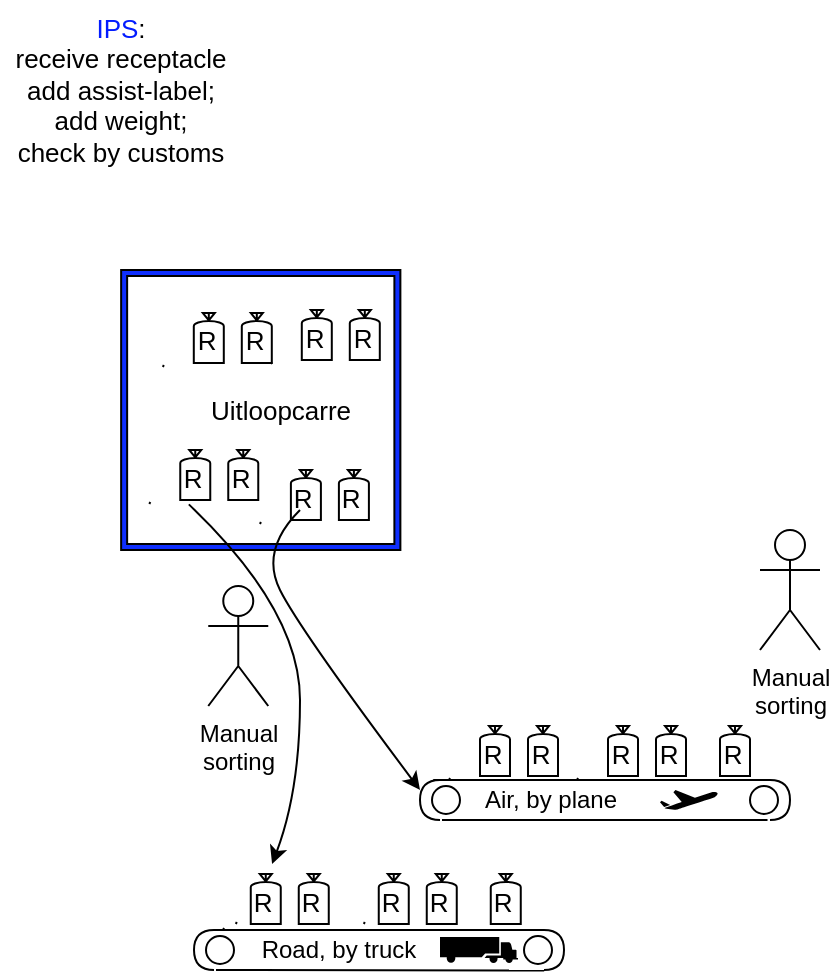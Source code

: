 <mxfile version="16.6.5" type="github">
  <diagram id="N1p5Ko9E5xIgINEbjYPs" name="Page-1">
    <mxGraphModel dx="2367" dy="3098" grid="1" gridSize="10" guides="1" tooltips="1" connect="1" arrows="1" fold="1" page="1" pageScale="1" pageWidth="827" pageHeight="1169" math="0" shadow="0">
      <root>
        <mxCell id="0" />
        <mxCell id="1" parent="0" />
        <mxCell id="KkvujRTfWo5065GrqcyY-1" value="&lt;div&gt;Manual&lt;/div&gt;&lt;div&gt;sorting&lt;/div&gt;" style="shape=umlActor;verticalLabelPosition=bottom;verticalAlign=top;html=1;" vertex="1" parent="1">
          <mxGeometry x="134.13" y="478" width="30" height="60" as="geometry" />
        </mxCell>
        <mxCell id="KkvujRTfWo5065GrqcyY-20" value="" style="group" vertex="1" connectable="0" parent="1">
          <mxGeometry x="240" y="574" width="185" height="21" as="geometry" />
        </mxCell>
        <mxCell id="KkvujRTfWo5065GrqcyY-2" value="" style="shape=providedRequiredInterface;html=1;verticalLabelPosition=bottom;sketch=0;" vertex="1" parent="KkvujRTfWo5065GrqcyY-20">
          <mxGeometry x="165" y="1" width="20" height="20" as="geometry" />
        </mxCell>
        <mxCell id="KkvujRTfWo5065GrqcyY-4" value="" style="endArrow=none;html=1;rounded=0;startArrow=none;exitX=0.669;exitY=1;exitDx=0;exitDy=0;exitPerimeter=0;" edge="1" parent="KkvujRTfWo5065GrqcyY-20" source="KkvujRTfWo5065GrqcyY-3">
          <mxGeometry relative="1" as="geometry">
            <mxPoint x="15" as="sourcePoint" />
            <mxPoint x="175" y="1" as="targetPoint" />
          </mxGeometry>
        </mxCell>
        <mxCell id="KkvujRTfWo5065GrqcyY-3" value="" style="shape=providedRequiredInterface;html=1;verticalLabelPosition=bottom;sketch=0;rotation=-180;" vertex="1" parent="KkvujRTfWo5065GrqcyY-20">
          <mxGeometry y="1" width="20" height="20" as="geometry" />
        </mxCell>
        <mxCell id="KkvujRTfWo5065GrqcyY-5" value="" style="endArrow=none;html=1;rounded=0;" edge="1" parent="KkvujRTfWo5065GrqcyY-20" target="KkvujRTfWo5065GrqcyY-3">
          <mxGeometry relative="1" as="geometry">
            <mxPoint x="15" as="sourcePoint" />
            <mxPoint x="175" as="targetPoint" />
          </mxGeometry>
        </mxCell>
        <mxCell id="KkvujRTfWo5065GrqcyY-6" value="" style="endArrow=none;html=1;rounded=0;startArrow=none;exitX=0.45;exitY=0;exitDx=0;exitDy=0;exitPerimeter=0;entryX=0.438;entryY=1;entryDx=0;entryDy=0;entryPerimeter=0;" edge="1" parent="KkvujRTfWo5065GrqcyY-20" source="KkvujRTfWo5065GrqcyY-3" target="KkvujRTfWo5065GrqcyY-2">
          <mxGeometry relative="1" as="geometry">
            <mxPoint x="25" y="76" as="sourcePoint" />
            <mxPoint x="165" y="21" as="targetPoint" />
          </mxGeometry>
        </mxCell>
        <mxCell id="KkvujRTfWo5065GrqcyY-21" value="Air, by plane" style="text;html=1;align=center;verticalAlign=middle;resizable=0;points=[];autosize=1;strokeColor=none;fillColor=none;" vertex="1" parent="KkvujRTfWo5065GrqcyY-20">
          <mxGeometry x="25" y="1" width="80" height="20" as="geometry" />
        </mxCell>
        <mxCell id="KkvujRTfWo5065GrqcyY-25" value="" style="shape=mxgraph.signs.transportation.airplane_1;html=1;pointerEvents=1;fillColor=#000000;strokeColor=none;verticalLabelPosition=bottom;verticalAlign=top;align=center;" vertex="1" parent="KkvujRTfWo5065GrqcyY-20">
          <mxGeometry x="120" y="6" width="29" height="10" as="geometry" />
        </mxCell>
        <mxCell id="KkvujRTfWo5065GrqcyY-23" value="" style="group" vertex="1" connectable="0" parent="1">
          <mxGeometry x="127" y="649" width="185" height="21" as="geometry" />
        </mxCell>
        <mxCell id="KkvujRTfWo5065GrqcyY-13" value="" style="shape=providedRequiredInterface;html=1;verticalLabelPosition=bottom;sketch=0;" vertex="1" parent="KkvujRTfWo5065GrqcyY-23">
          <mxGeometry x="165" y="1" width="20" height="20" as="geometry" />
        </mxCell>
        <mxCell id="KkvujRTfWo5065GrqcyY-14" value="" style="endArrow=none;html=1;rounded=0;startArrow=none;" edge="1" parent="KkvujRTfWo5065GrqcyY-23">
          <mxGeometry relative="1" as="geometry">
            <mxPoint x="10" y="1" as="sourcePoint" />
            <mxPoint x="175" y="1" as="targetPoint" />
          </mxGeometry>
        </mxCell>
        <mxCell id="KkvujRTfWo5065GrqcyY-15" value="" style="shape=providedRequiredInterface;html=1;verticalLabelPosition=bottom;sketch=0;rotation=-180;" vertex="1" parent="KkvujRTfWo5065GrqcyY-23">
          <mxGeometry y="1" width="20" height="20" as="geometry" />
        </mxCell>
        <mxCell id="KkvujRTfWo5065GrqcyY-16" value="" style="endArrow=none;html=1;rounded=0;" edge="1" parent="KkvujRTfWo5065GrqcyY-23" target="KkvujRTfWo5065GrqcyY-15">
          <mxGeometry relative="1" as="geometry">
            <mxPoint x="15" as="sourcePoint" />
            <mxPoint x="175" as="targetPoint" />
          </mxGeometry>
        </mxCell>
        <mxCell id="KkvujRTfWo5065GrqcyY-17" value="" style="endArrow=none;html=1;rounded=0;startArrow=none;exitX=0.45;exitY=0;exitDx=0;exitDy=0;exitPerimeter=0;entryX=0.505;entryY=1.012;entryDx=0;entryDy=0;entryPerimeter=0;" edge="1" parent="KkvujRTfWo5065GrqcyY-23" source="KkvujRTfWo5065GrqcyY-15" target="KkvujRTfWo5065GrqcyY-13">
          <mxGeometry relative="1" as="geometry">
            <mxPoint x="25" y="76" as="sourcePoint" />
            <mxPoint x="189" y="76" as="targetPoint" />
          </mxGeometry>
        </mxCell>
        <mxCell id="KkvujRTfWo5065GrqcyY-27" value="" style="shape=mxgraph.signs.transportation.truck_4;html=1;pointerEvents=1;fillColor=#000000;strokeColor=none;verticalLabelPosition=bottom;verticalAlign=top;align=center;flipH=1;" vertex="1" parent="KkvujRTfWo5065GrqcyY-23">
          <mxGeometry x="123" y="4.5" width="39" height="13" as="geometry" />
        </mxCell>
        <mxCell id="KkvujRTfWo5065GrqcyY-24" value="Road, by truck" style="text;html=1;align=center;verticalAlign=middle;resizable=0;points=[];autosize=1;strokeColor=none;fillColor=none;" vertex="1" parent="1">
          <mxGeometry x="154" y="650" width="90" height="20" as="geometry" />
        </mxCell>
        <mxCell id="KkvujRTfWo5065GrqcyY-31" value="" style="group" vertex="1" connectable="0" parent="1">
          <mxGeometry x="260" y="538" width="30" height="35" as="geometry" />
        </mxCell>
        <mxCell id="KkvujRTfWo5065GrqcyY-29" value="" style="shape=mxgraph.pid.vessels.bag;html=1;pointerEvents=1;align=center;verticalLabelPosition=bottom;verticalAlign=top;dashed=0;" vertex="1" parent="KkvujRTfWo5065GrqcyY-31">
          <mxGeometry x="10" y="10" width="15" height="25" as="geometry" />
        </mxCell>
        <mxCell id="KkvujRTfWo5065GrqcyY-30" value="R" style="text;html=1;align=center;verticalAlign=middle;resizable=0;points=[];autosize=1;strokeColor=none;fillColor=none;fontSize=13;spacingTop=7;spacingLeft=2;" vertex="1" parent="KkvujRTfWo5065GrqcyY-31">
          <mxGeometry y="5" width="30" height="30" as="geometry" />
        </mxCell>
        <mxCell id="KkvujRTfWo5065GrqcyY-32" value="" style="group" vertex="1" connectable="0" parent="1">
          <mxGeometry x="284" y="538" width="30" height="35" as="geometry" />
        </mxCell>
        <mxCell id="KkvujRTfWo5065GrqcyY-33" value="" style="shape=mxgraph.pid.vessels.bag;html=1;pointerEvents=1;align=center;verticalLabelPosition=bottom;verticalAlign=top;dashed=0;" vertex="1" parent="KkvujRTfWo5065GrqcyY-32">
          <mxGeometry x="10" y="10" width="15" height="25" as="geometry" />
        </mxCell>
        <mxCell id="KkvujRTfWo5065GrqcyY-34" value="R" style="text;html=1;align=center;verticalAlign=middle;resizable=0;points=[];autosize=1;strokeColor=none;fillColor=none;fontSize=13;spacingTop=7;spacingLeft=2;" vertex="1" parent="KkvujRTfWo5065GrqcyY-32">
          <mxGeometry y="5" width="30" height="30" as="geometry" />
        </mxCell>
        <mxCell id="KkvujRTfWo5065GrqcyY-35" value="" style="endArrow=none;html=1;rounded=0;" edge="1" parent="1">
          <mxGeometry relative="1" as="geometry">
            <mxPoint x="319" y="574" as="sourcePoint" />
            <mxPoint x="318.545" y="575" as="targetPoint" />
          </mxGeometry>
        </mxCell>
        <mxCell id="KkvujRTfWo5065GrqcyY-36" value="" style="group" vertex="1" connectable="0" parent="1">
          <mxGeometry x="324" y="538" width="30" height="35" as="geometry" />
        </mxCell>
        <mxCell id="KkvujRTfWo5065GrqcyY-37" value="" style="shape=mxgraph.pid.vessels.bag;html=1;pointerEvents=1;align=center;verticalLabelPosition=bottom;verticalAlign=top;dashed=0;" vertex="1" parent="KkvujRTfWo5065GrqcyY-36">
          <mxGeometry x="10" y="10" width="15" height="25" as="geometry" />
        </mxCell>
        <mxCell id="KkvujRTfWo5065GrqcyY-38" value="R" style="text;html=1;align=center;verticalAlign=middle;resizable=0;points=[];autosize=1;strokeColor=none;fillColor=none;fontSize=13;spacingTop=7;spacingLeft=2;" vertex="1" parent="KkvujRTfWo5065GrqcyY-36">
          <mxGeometry y="5" width="30" height="30" as="geometry" />
        </mxCell>
        <mxCell id="KkvujRTfWo5065GrqcyY-39" value="" style="group" vertex="1" connectable="0" parent="1">
          <mxGeometry x="348" y="538" width="30" height="35" as="geometry" />
        </mxCell>
        <mxCell id="KkvujRTfWo5065GrqcyY-40" value="" style="shape=mxgraph.pid.vessels.bag;html=1;pointerEvents=1;align=center;verticalLabelPosition=bottom;verticalAlign=top;dashed=0;" vertex="1" parent="KkvujRTfWo5065GrqcyY-39">
          <mxGeometry x="10" y="10" width="15" height="25" as="geometry" />
        </mxCell>
        <mxCell id="KkvujRTfWo5065GrqcyY-41" value="R" style="text;html=1;align=center;verticalAlign=middle;resizable=0;points=[];autosize=1;strokeColor=none;fillColor=none;fontSize=13;spacingTop=7;spacingLeft=2;" vertex="1" parent="KkvujRTfWo5065GrqcyY-39">
          <mxGeometry y="5" width="30" height="30" as="geometry" />
        </mxCell>
        <mxCell id="KkvujRTfWo5065GrqcyY-42" value="" style="group" vertex="1" connectable="0" parent="1">
          <mxGeometry x="380" y="538" width="30" height="35" as="geometry" />
        </mxCell>
        <mxCell id="KkvujRTfWo5065GrqcyY-43" value="" style="shape=mxgraph.pid.vessels.bag;html=1;pointerEvents=1;align=center;verticalLabelPosition=bottom;verticalAlign=top;dashed=0;" vertex="1" parent="KkvujRTfWo5065GrqcyY-42">
          <mxGeometry x="10" y="10" width="15" height="25" as="geometry" />
        </mxCell>
        <mxCell id="KkvujRTfWo5065GrqcyY-44" value="R" style="text;html=1;align=center;verticalAlign=middle;resizable=0;points=[];autosize=1;strokeColor=none;fillColor=none;fontSize=13;spacingTop=7;spacingLeft=2;" vertex="1" parent="KkvujRTfWo5065GrqcyY-42">
          <mxGeometry y="5" width="30" height="30" as="geometry" />
        </mxCell>
        <mxCell id="KkvujRTfWo5065GrqcyY-46" value="" style="endArrow=none;html=1;rounded=0;" edge="1" parent="1">
          <mxGeometry relative="1" as="geometry">
            <mxPoint x="148.38" y="646" as="sourcePoint" />
            <mxPoint x="147.925" y="647" as="targetPoint" />
          </mxGeometry>
        </mxCell>
        <mxCell id="KkvujRTfWo5065GrqcyY-47" value="" style="group" vertex="1" connectable="0" parent="1">
          <mxGeometry x="145.38" y="612" width="30" height="35" as="geometry" />
        </mxCell>
        <mxCell id="KkvujRTfWo5065GrqcyY-48" value="" style="shape=mxgraph.pid.vessels.bag;html=1;pointerEvents=1;align=center;verticalLabelPosition=bottom;verticalAlign=top;dashed=0;" vertex="1" parent="KkvujRTfWo5065GrqcyY-47">
          <mxGeometry x="10" y="10" width="15" height="25" as="geometry" />
        </mxCell>
        <mxCell id="KkvujRTfWo5065GrqcyY-49" value="R" style="text;html=1;align=center;verticalAlign=middle;resizable=0;points=[];autosize=1;strokeColor=none;fillColor=none;fontSize=13;spacingTop=7;spacingLeft=2;" vertex="1" parent="KkvujRTfWo5065GrqcyY-47">
          <mxGeometry y="5" width="30" height="30" as="geometry" />
        </mxCell>
        <mxCell id="KkvujRTfWo5065GrqcyY-50" value="" style="group" vertex="1" connectable="0" parent="1">
          <mxGeometry x="169.38" y="612" width="30" height="35" as="geometry" />
        </mxCell>
        <mxCell id="KkvujRTfWo5065GrqcyY-51" value="" style="shape=mxgraph.pid.vessels.bag;html=1;pointerEvents=1;align=center;verticalLabelPosition=bottom;verticalAlign=top;dashed=0;" vertex="1" parent="KkvujRTfWo5065GrqcyY-50">
          <mxGeometry x="10" y="10" width="15" height="25" as="geometry" />
        </mxCell>
        <mxCell id="KkvujRTfWo5065GrqcyY-52" value="R" style="text;html=1;align=center;verticalAlign=middle;resizable=0;points=[];autosize=1;strokeColor=none;fillColor=none;fontSize=13;spacingTop=7;spacingLeft=2;" vertex="1" parent="KkvujRTfWo5065GrqcyY-50">
          <mxGeometry y="5" width="30" height="30" as="geometry" />
        </mxCell>
        <mxCell id="KkvujRTfWo5065GrqcyY-53" value="" style="endArrow=none;html=1;rounded=0;" edge="1" parent="1">
          <mxGeometry relative="1" as="geometry">
            <mxPoint x="212.38" y="646" as="sourcePoint" />
            <mxPoint x="211.925" y="647" as="targetPoint" />
          </mxGeometry>
        </mxCell>
        <mxCell id="KkvujRTfWo5065GrqcyY-54" value="" style="group" vertex="1" connectable="0" parent="1">
          <mxGeometry x="209.38" y="612" width="30" height="35" as="geometry" />
        </mxCell>
        <mxCell id="KkvujRTfWo5065GrqcyY-55" value="" style="shape=mxgraph.pid.vessels.bag;html=1;pointerEvents=1;align=center;verticalLabelPosition=bottom;verticalAlign=top;dashed=0;" vertex="1" parent="KkvujRTfWo5065GrqcyY-54">
          <mxGeometry x="10" y="10" width="15" height="25" as="geometry" />
        </mxCell>
        <mxCell id="KkvujRTfWo5065GrqcyY-56" value="R" style="text;html=1;align=center;verticalAlign=middle;resizable=0;points=[];autosize=1;strokeColor=none;fillColor=none;fontSize=13;spacingTop=7;spacingLeft=2;" vertex="1" parent="KkvujRTfWo5065GrqcyY-54">
          <mxGeometry y="5" width="30" height="30" as="geometry" />
        </mxCell>
        <mxCell id="KkvujRTfWo5065GrqcyY-57" value="" style="group" vertex="1" connectable="0" parent="1">
          <mxGeometry x="233.38" y="612" width="30" height="35" as="geometry" />
        </mxCell>
        <mxCell id="KkvujRTfWo5065GrqcyY-58" value="" style="shape=mxgraph.pid.vessels.bag;html=1;pointerEvents=1;align=center;verticalLabelPosition=bottom;verticalAlign=top;dashed=0;" vertex="1" parent="KkvujRTfWo5065GrqcyY-57">
          <mxGeometry x="10" y="10" width="15" height="25" as="geometry" />
        </mxCell>
        <mxCell id="KkvujRTfWo5065GrqcyY-59" value="R" style="text;html=1;align=center;verticalAlign=middle;resizable=0;points=[];autosize=1;strokeColor=none;fillColor=none;fontSize=13;spacingTop=7;spacingLeft=2;" vertex="1" parent="KkvujRTfWo5065GrqcyY-57">
          <mxGeometry y="5" width="30" height="30" as="geometry" />
        </mxCell>
        <mxCell id="KkvujRTfWo5065GrqcyY-60" value="" style="group" vertex="1" connectable="0" parent="1">
          <mxGeometry x="265.38" y="612" width="30" height="35" as="geometry" />
        </mxCell>
        <mxCell id="KkvujRTfWo5065GrqcyY-61" value="" style="shape=mxgraph.pid.vessels.bag;html=1;pointerEvents=1;align=center;verticalLabelPosition=bottom;verticalAlign=top;dashed=0;" vertex="1" parent="KkvujRTfWo5065GrqcyY-60">
          <mxGeometry x="10" y="10" width="15" height="25" as="geometry" />
        </mxCell>
        <mxCell id="KkvujRTfWo5065GrqcyY-62" value="R" style="text;html=1;align=center;verticalAlign=middle;resizable=0;points=[];autosize=1;strokeColor=none;fillColor=none;fontSize=13;spacingTop=7;spacingLeft=2;" vertex="1" parent="KkvujRTfWo5065GrqcyY-60">
          <mxGeometry y="5" width="30" height="30" as="geometry" />
        </mxCell>
        <mxCell id="KkvujRTfWo5065GrqcyY-63" value="" style="verticalLabelPosition=bottom;html=1;verticalAlign=top;align=center;shape=mxgraph.floorplan.room;fillColor=#0F2FFF;fontSize=13;strokeWidth=1;wallThickness=3;" vertex="1" parent="1">
          <mxGeometry x="90.57" y="320" width="139.62" height="140" as="geometry" />
        </mxCell>
        <mxCell id="KkvujRTfWo5065GrqcyY-64" value="Uitloopcarre" style="text;html=1;align=center;verticalAlign=middle;resizable=0;points=[];autosize=1;strokeColor=none;fillColor=none;fontSize=13;fontColor=#000000;" vertex="1" parent="1">
          <mxGeometry x="130" y="380" width="80" height="20" as="geometry" />
        </mxCell>
        <mxCell id="KkvujRTfWo5065GrqcyY-65" value="" style="endArrow=none;html=1;rounded=0;" edge="1" parent="1">
          <mxGeometry relative="1" as="geometry">
            <mxPoint x="160.45" y="446" as="sourcePoint" />
            <mxPoint x="159.995" y="447" as="targetPoint" />
          </mxGeometry>
        </mxCell>
        <mxCell id="KkvujRTfWo5065GrqcyY-66" value="" style="group" vertex="1" connectable="0" parent="1">
          <mxGeometry x="165.45" y="410" width="30" height="35" as="geometry" />
        </mxCell>
        <mxCell id="KkvujRTfWo5065GrqcyY-67" value="" style="shape=mxgraph.pid.vessels.bag;html=1;pointerEvents=1;align=center;verticalLabelPosition=bottom;verticalAlign=top;dashed=0;" vertex="1" parent="KkvujRTfWo5065GrqcyY-66">
          <mxGeometry x="10" y="10" width="15" height="25" as="geometry" />
        </mxCell>
        <mxCell id="KkvujRTfWo5065GrqcyY-68" value="R" style="text;html=1;align=center;verticalAlign=middle;resizable=0;points=[];autosize=1;strokeColor=none;fillColor=none;fontSize=13;spacingTop=7;spacingLeft=2;" vertex="1" parent="KkvujRTfWo5065GrqcyY-66">
          <mxGeometry y="5" width="30" height="30" as="geometry" />
        </mxCell>
        <mxCell id="KkvujRTfWo5065GrqcyY-69" value="" style="group" vertex="1" connectable="0" parent="1">
          <mxGeometry x="189.45" y="410" width="30" height="35" as="geometry" />
        </mxCell>
        <mxCell id="KkvujRTfWo5065GrqcyY-70" value="" style="shape=mxgraph.pid.vessels.bag;html=1;pointerEvents=1;align=center;verticalLabelPosition=bottom;verticalAlign=top;dashed=0;" vertex="1" parent="KkvujRTfWo5065GrqcyY-69">
          <mxGeometry x="10" y="10" width="15" height="25" as="geometry" />
        </mxCell>
        <mxCell id="KkvujRTfWo5065GrqcyY-71" value="R" style="text;html=1;align=center;verticalAlign=middle;resizable=0;points=[];autosize=1;strokeColor=none;fillColor=none;fontSize=13;spacingTop=7;spacingLeft=2;" vertex="1" parent="KkvujRTfWo5065GrqcyY-69">
          <mxGeometry y="5" width="30" height="30" as="geometry" />
        </mxCell>
        <mxCell id="KkvujRTfWo5065GrqcyY-72" value="" style="endArrow=none;html=1;rounded=0;" edge="1" parent="1">
          <mxGeometry relative="1" as="geometry">
            <mxPoint x="165.9" y="366" as="sourcePoint" />
            <mxPoint x="165.445" y="367" as="targetPoint" />
          </mxGeometry>
        </mxCell>
        <mxCell id="KkvujRTfWo5065GrqcyY-73" value="" style="group" vertex="1" connectable="0" parent="1">
          <mxGeometry x="170.9" y="330" width="30" height="35" as="geometry" />
        </mxCell>
        <mxCell id="KkvujRTfWo5065GrqcyY-74" value="" style="shape=mxgraph.pid.vessels.bag;html=1;pointerEvents=1;align=center;verticalLabelPosition=bottom;verticalAlign=top;dashed=0;" vertex="1" parent="KkvujRTfWo5065GrqcyY-73">
          <mxGeometry x="10" y="10" width="15" height="25" as="geometry" />
        </mxCell>
        <mxCell id="KkvujRTfWo5065GrqcyY-75" value="R" style="text;html=1;align=center;verticalAlign=middle;resizable=0;points=[];autosize=1;strokeColor=none;fillColor=none;fontSize=13;spacingTop=7;spacingLeft=2;" vertex="1" parent="KkvujRTfWo5065GrqcyY-73">
          <mxGeometry y="5" width="30" height="30" as="geometry" />
        </mxCell>
        <mxCell id="KkvujRTfWo5065GrqcyY-76" value="" style="group" vertex="1" connectable="0" parent="1">
          <mxGeometry x="194.9" y="330" width="30" height="35" as="geometry" />
        </mxCell>
        <mxCell id="KkvujRTfWo5065GrqcyY-77" value="" style="shape=mxgraph.pid.vessels.bag;html=1;pointerEvents=1;align=center;verticalLabelPosition=bottom;verticalAlign=top;dashed=0;" vertex="1" parent="KkvujRTfWo5065GrqcyY-76">
          <mxGeometry x="10" y="10" width="15" height="25" as="geometry" />
        </mxCell>
        <mxCell id="KkvujRTfWo5065GrqcyY-78" value="R" style="text;html=1;align=center;verticalAlign=middle;resizable=0;points=[];autosize=1;strokeColor=none;fillColor=none;fontSize=13;spacingTop=7;spacingLeft=2;" vertex="1" parent="KkvujRTfWo5065GrqcyY-76">
          <mxGeometry y="5" width="30" height="30" as="geometry" />
        </mxCell>
        <mxCell id="KkvujRTfWo5065GrqcyY-79" value="" style="endArrow=none;html=1;rounded=0;" edge="1" parent="1">
          <mxGeometry relative="1" as="geometry">
            <mxPoint x="111.9" y="367.5" as="sourcePoint" />
            <mxPoint x="111.445" y="368.5" as="targetPoint" />
          </mxGeometry>
        </mxCell>
        <mxCell id="KkvujRTfWo5065GrqcyY-80" value="" style="group" vertex="1" connectable="0" parent="1">
          <mxGeometry x="116.9" y="331.5" width="30" height="35" as="geometry" />
        </mxCell>
        <mxCell id="KkvujRTfWo5065GrqcyY-81" value="" style="shape=mxgraph.pid.vessels.bag;html=1;pointerEvents=1;align=center;verticalLabelPosition=bottom;verticalAlign=top;dashed=0;" vertex="1" parent="KkvujRTfWo5065GrqcyY-80">
          <mxGeometry x="10" y="10" width="15" height="25" as="geometry" />
        </mxCell>
        <mxCell id="KkvujRTfWo5065GrqcyY-82" value="R" style="text;html=1;align=center;verticalAlign=middle;resizable=0;points=[];autosize=1;strokeColor=none;fillColor=none;fontSize=13;spacingTop=7;spacingLeft=2;" vertex="1" parent="KkvujRTfWo5065GrqcyY-80">
          <mxGeometry y="5" width="30" height="30" as="geometry" />
        </mxCell>
        <mxCell id="KkvujRTfWo5065GrqcyY-83" value="" style="group" vertex="1" connectable="0" parent="1">
          <mxGeometry x="140.9" y="331.5" width="30" height="35" as="geometry" />
        </mxCell>
        <mxCell id="KkvujRTfWo5065GrqcyY-84" value="" style="shape=mxgraph.pid.vessels.bag;html=1;pointerEvents=1;align=center;verticalLabelPosition=bottom;verticalAlign=top;dashed=0;" vertex="1" parent="KkvujRTfWo5065GrqcyY-83">
          <mxGeometry x="10" y="10" width="15" height="25" as="geometry" />
        </mxCell>
        <mxCell id="KkvujRTfWo5065GrqcyY-85" value="R" style="text;html=1;align=center;verticalAlign=middle;resizable=0;points=[];autosize=1;strokeColor=none;fillColor=none;fontSize=13;spacingTop=7;spacingLeft=2;" vertex="1" parent="KkvujRTfWo5065GrqcyY-83">
          <mxGeometry y="5" width="30" height="30" as="geometry" />
        </mxCell>
        <mxCell id="KkvujRTfWo5065GrqcyY-86" value="" style="endArrow=none;html=1;rounded=0;" edge="1" parent="1">
          <mxGeometry relative="1" as="geometry">
            <mxPoint x="105.13" y="436" as="sourcePoint" />
            <mxPoint x="104.675" y="437" as="targetPoint" />
          </mxGeometry>
        </mxCell>
        <mxCell id="KkvujRTfWo5065GrqcyY-87" value="" style="group" vertex="1" connectable="0" parent="1">
          <mxGeometry x="110.13" y="400" width="30" height="35" as="geometry" />
        </mxCell>
        <mxCell id="KkvujRTfWo5065GrqcyY-88" value="" style="shape=mxgraph.pid.vessels.bag;html=1;pointerEvents=1;align=center;verticalLabelPosition=bottom;verticalAlign=top;dashed=0;" vertex="1" parent="KkvujRTfWo5065GrqcyY-87">
          <mxGeometry x="10" y="10" width="15" height="25" as="geometry" />
        </mxCell>
        <mxCell id="KkvujRTfWo5065GrqcyY-89" value="R" style="text;html=1;align=center;verticalAlign=middle;resizable=0;points=[];autosize=1;strokeColor=none;fillColor=none;fontSize=13;spacingTop=7;spacingLeft=2;" vertex="1" parent="KkvujRTfWo5065GrqcyY-87">
          <mxGeometry y="5" width="30" height="30" as="geometry" />
        </mxCell>
        <mxCell id="KkvujRTfWo5065GrqcyY-90" value="" style="group" vertex="1" connectable="0" parent="1">
          <mxGeometry x="134.13" y="400" width="30" height="35" as="geometry" />
        </mxCell>
        <mxCell id="KkvujRTfWo5065GrqcyY-91" value="" style="shape=mxgraph.pid.vessels.bag;html=1;pointerEvents=1;align=center;verticalLabelPosition=bottom;verticalAlign=top;dashed=0;" vertex="1" parent="KkvujRTfWo5065GrqcyY-90">
          <mxGeometry x="10" y="10" width="15" height="25" as="geometry" />
        </mxCell>
        <mxCell id="KkvujRTfWo5065GrqcyY-92" value="R" style="text;html=1;align=center;verticalAlign=middle;resizable=0;points=[];autosize=1;strokeColor=none;fillColor=none;fontSize=13;spacingTop=7;spacingLeft=2;" vertex="1" parent="KkvujRTfWo5065GrqcyY-90">
          <mxGeometry y="5" width="30" height="30" as="geometry" />
        </mxCell>
        <mxCell id="KkvujRTfWo5065GrqcyY-99" value="" style="curved=1;endArrow=classic;html=1;rounded=0;fontSize=13;fontColor=#0829FF;entryX=1;entryY=0.75;entryDx=0;entryDy=0;entryPerimeter=0;exitX=0.485;exitY=0.833;exitDx=0;exitDy=0;exitPerimeter=0;" edge="1" parent="1" source="KkvujRTfWo5065GrqcyY-68" target="KkvujRTfWo5065GrqcyY-3">
          <mxGeometry width="50" height="50" relative="1" as="geometry">
            <mxPoint x="150" y="530" as="sourcePoint" />
            <mxPoint x="200" y="480" as="targetPoint" />
            <Array as="points">
              <mxPoint x="160" y="460" />
              <mxPoint x="180" y="500" />
            </Array>
          </mxGeometry>
        </mxCell>
        <mxCell id="KkvujRTfWo5065GrqcyY-100" value="" style="curved=1;endArrow=classic;html=1;rounded=0;fontSize=13;fontColor=#0829FF;exitX=0.476;exitY=1.073;exitDx=0;exitDy=0;exitPerimeter=0;" edge="1" parent="1" source="KkvujRTfWo5065GrqcyY-89" target="KkvujRTfWo5065GrqcyY-49">
          <mxGeometry width="50" height="50" relative="1" as="geometry">
            <mxPoint x="290" y="670" as="sourcePoint" />
            <mxPoint x="340" y="620" as="targetPoint" />
            <Array as="points">
              <mxPoint x="180" y="490" />
              <mxPoint x="180" y="580" />
            </Array>
          </mxGeometry>
        </mxCell>
        <mxCell id="KkvujRTfWo5065GrqcyY-102" value="IPS&lt;font color=&quot;#000000&quot;&gt;:&lt;br&gt;&lt;/font&gt;&lt;div&gt;&lt;font color=&quot;#000000&quot;&gt;receive receptacle&lt;br&gt;add assist-label;&lt;br&gt;add weight;&lt;br&gt;check by customs&lt;/font&gt;&lt;/div&gt;" style="text;html=1;align=center;verticalAlign=middle;resizable=0;points=[];autosize=1;strokeColor=none;fillColor=none;fontSize=13;fontColor=#031CFF;" vertex="1" parent="1">
          <mxGeometry x="30" y="185" width="120" height="90" as="geometry" />
        </mxCell>
        <mxCell id="KkvujRTfWo5065GrqcyY-103" value="&lt;div&gt;Manual&lt;/div&gt;&lt;div&gt;sorting&lt;/div&gt;" style="shape=umlActor;verticalLabelPosition=bottom;verticalAlign=top;html=1;" vertex="1" parent="1">
          <mxGeometry x="410" y="450" width="30" height="60" as="geometry" />
        </mxCell>
      </root>
    </mxGraphModel>
  </diagram>
</mxfile>
